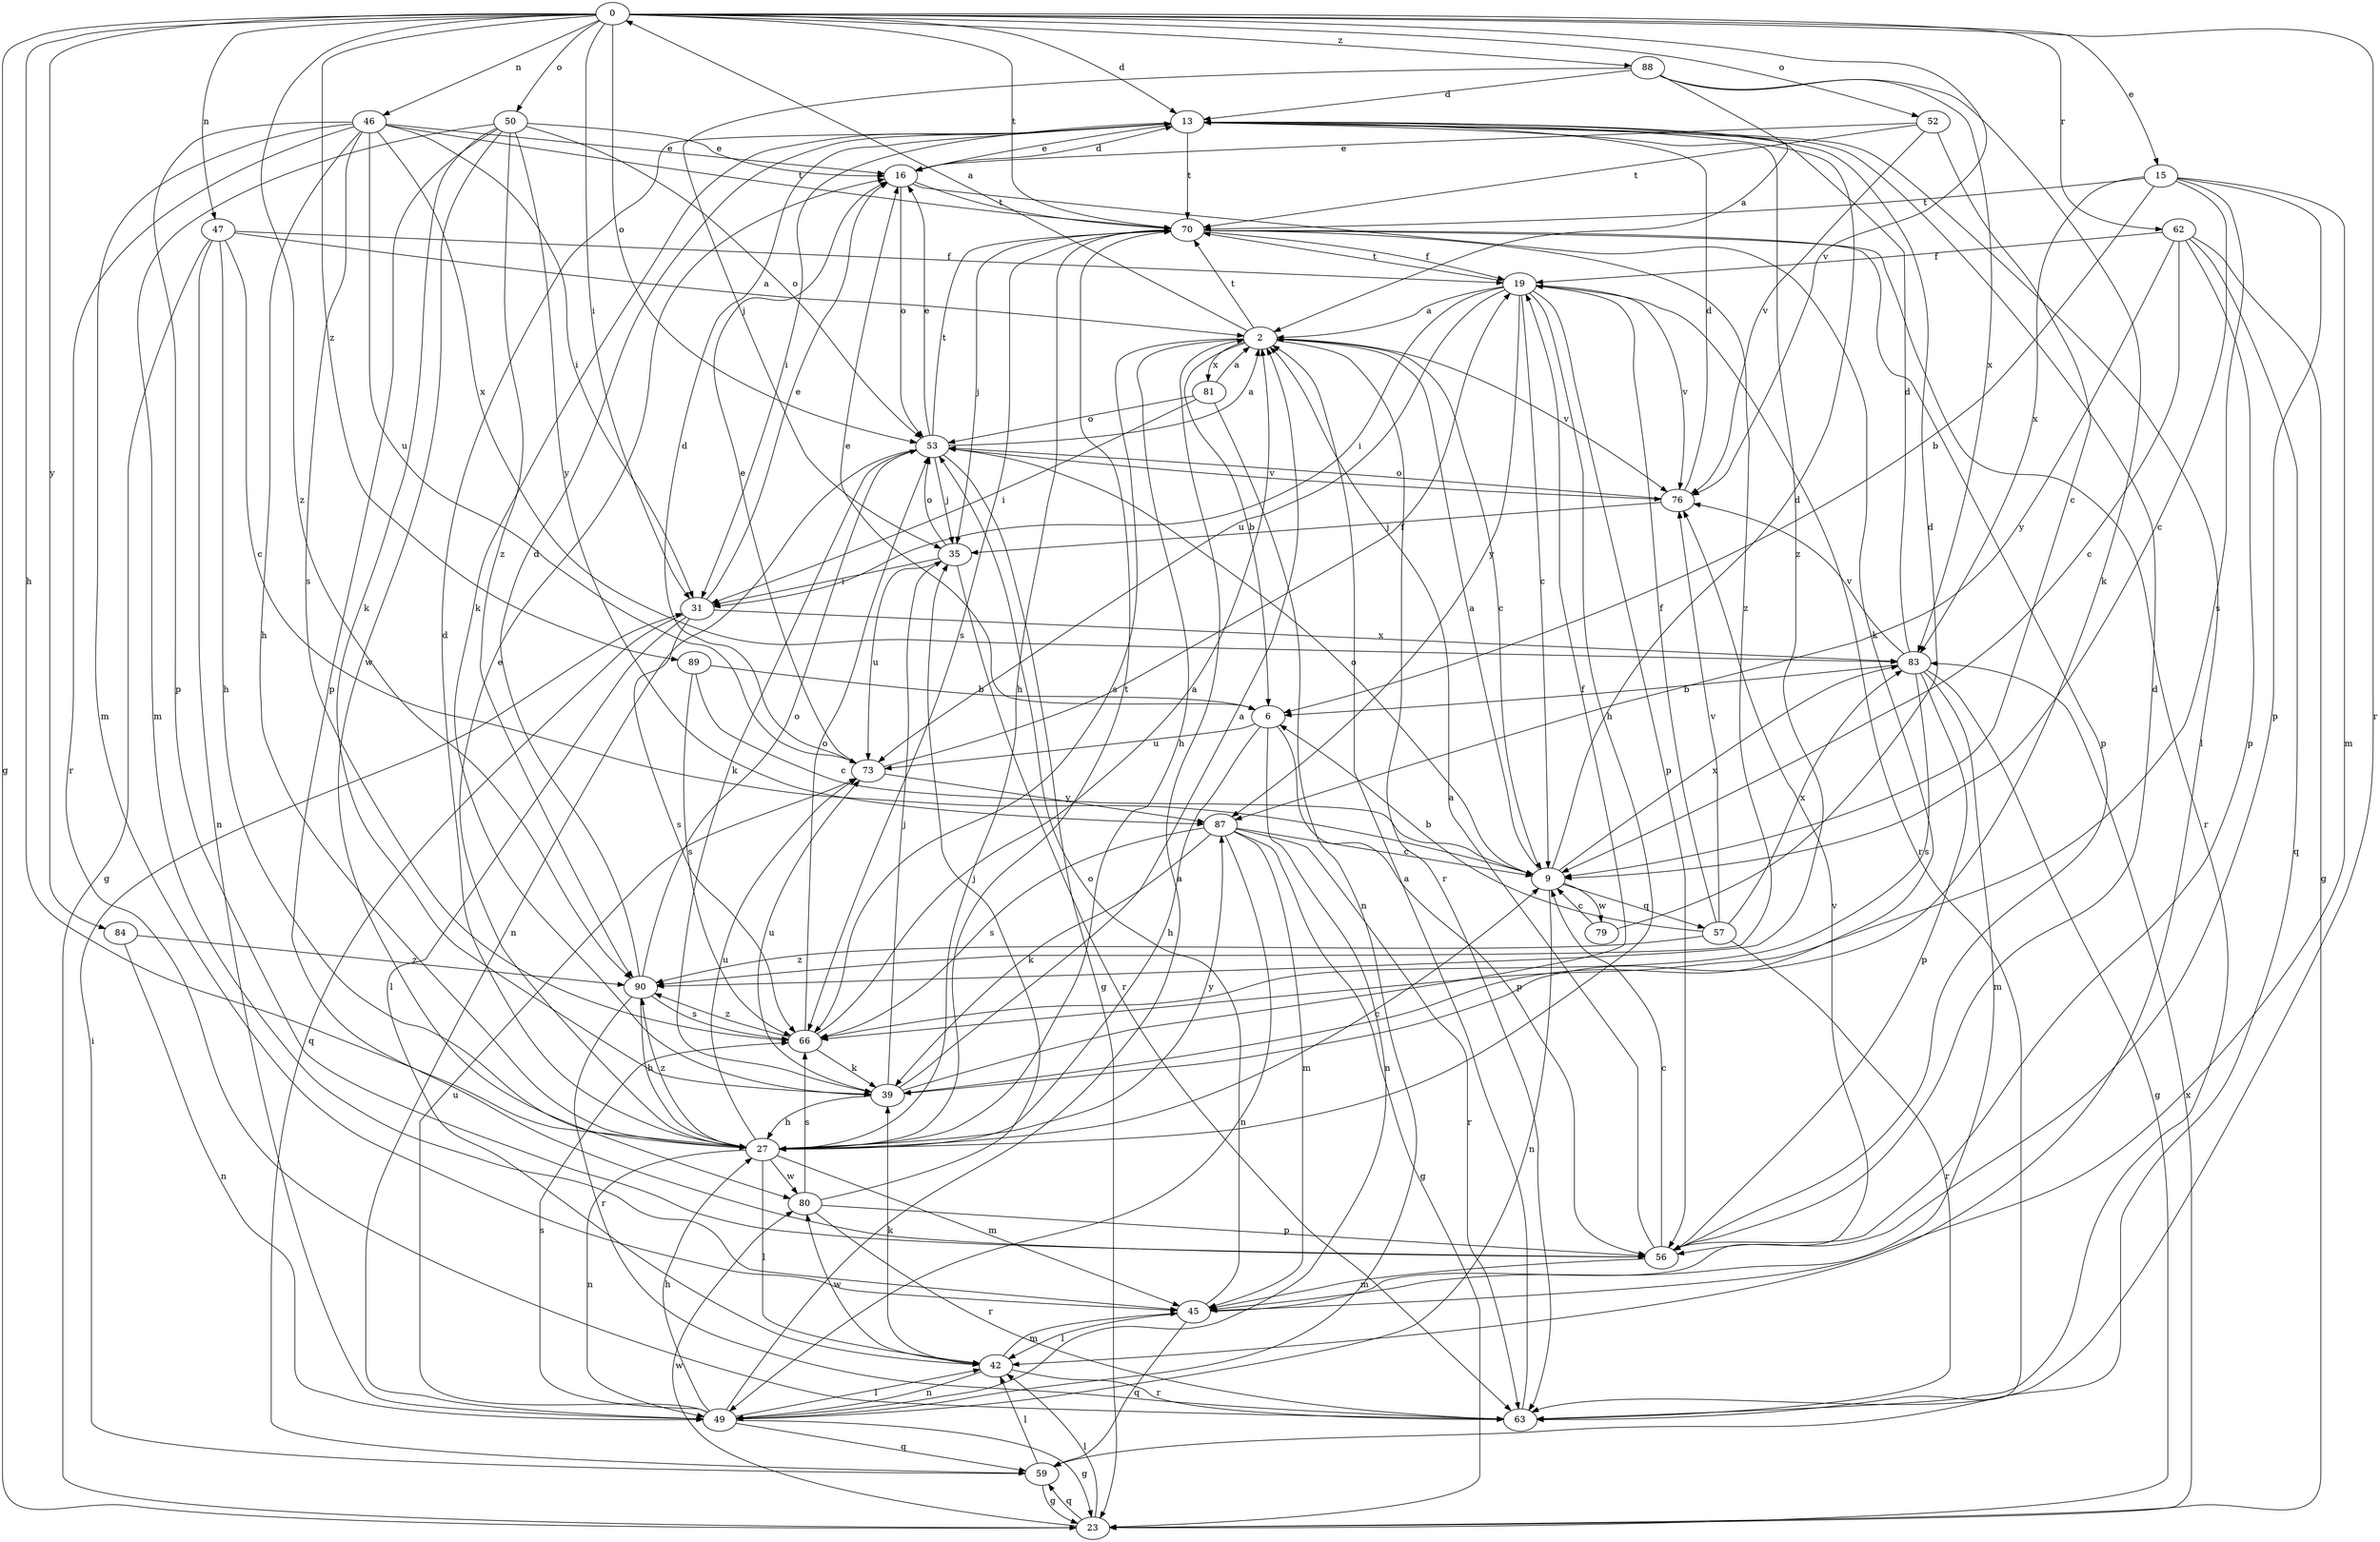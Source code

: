 strict digraph  {
0;
2;
6;
9;
13;
15;
16;
19;
23;
27;
31;
35;
39;
42;
45;
46;
47;
49;
50;
52;
53;
56;
57;
59;
62;
63;
66;
70;
73;
76;
79;
80;
81;
83;
84;
87;
88;
89;
90;
0 -> 13  [label=d];
0 -> 15  [label=e];
0 -> 23  [label=g];
0 -> 27  [label=h];
0 -> 31  [label=i];
0 -> 46  [label=n];
0 -> 47  [label=n];
0 -> 50  [label=o];
0 -> 52  [label=o];
0 -> 53  [label=o];
0 -> 62  [label=r];
0 -> 63  [label=r];
0 -> 70  [label=t];
0 -> 76  [label=v];
0 -> 84  [label=y];
0 -> 88  [label=z];
0 -> 89  [label=z];
0 -> 90  [label=z];
2 -> 0  [label=a];
2 -> 6  [label=b];
2 -> 9  [label=c];
2 -> 27  [label=h];
2 -> 63  [label=r];
2 -> 66  [label=s];
2 -> 70  [label=t];
2 -> 76  [label=v];
2 -> 81  [label=x];
6 -> 16  [label=e];
6 -> 27  [label=h];
6 -> 49  [label=n];
6 -> 56  [label=p];
6 -> 73  [label=u];
9 -> 2  [label=a];
9 -> 13  [label=d];
9 -> 49  [label=n];
9 -> 53  [label=o];
9 -> 57  [label=q];
9 -> 79  [label=w];
9 -> 83  [label=x];
13 -> 16  [label=e];
13 -> 31  [label=i];
13 -> 39  [label=k];
13 -> 42  [label=l];
13 -> 70  [label=t];
13 -> 90  [label=z];
15 -> 6  [label=b];
15 -> 9  [label=c];
15 -> 45  [label=m];
15 -> 56  [label=p];
15 -> 66  [label=s];
15 -> 70  [label=t];
15 -> 83  [label=x];
16 -> 13  [label=d];
16 -> 39  [label=k];
16 -> 53  [label=o];
16 -> 70  [label=t];
19 -> 2  [label=a];
19 -> 9  [label=c];
19 -> 27  [label=h];
19 -> 31  [label=i];
19 -> 56  [label=p];
19 -> 63  [label=r];
19 -> 70  [label=t];
19 -> 73  [label=u];
19 -> 76  [label=v];
19 -> 87  [label=y];
23 -> 42  [label=l];
23 -> 59  [label=q];
23 -> 80  [label=w];
23 -> 83  [label=x];
27 -> 9  [label=c];
27 -> 13  [label=d];
27 -> 16  [label=e];
27 -> 42  [label=l];
27 -> 45  [label=m];
27 -> 49  [label=n];
27 -> 70  [label=t];
27 -> 73  [label=u];
27 -> 80  [label=w];
27 -> 87  [label=y];
27 -> 90  [label=z];
31 -> 16  [label=e];
31 -> 42  [label=l];
31 -> 59  [label=q];
31 -> 66  [label=s];
31 -> 83  [label=x];
35 -> 31  [label=i];
35 -> 53  [label=o];
35 -> 63  [label=r];
35 -> 73  [label=u];
39 -> 2  [label=a];
39 -> 19  [label=f];
39 -> 27  [label=h];
39 -> 35  [label=j];
39 -> 73  [label=u];
42 -> 39  [label=k];
42 -> 45  [label=m];
42 -> 49  [label=n];
42 -> 63  [label=r];
42 -> 80  [label=w];
45 -> 42  [label=l];
45 -> 53  [label=o];
45 -> 59  [label=q];
45 -> 76  [label=v];
46 -> 16  [label=e];
46 -> 27  [label=h];
46 -> 31  [label=i];
46 -> 45  [label=m];
46 -> 56  [label=p];
46 -> 63  [label=r];
46 -> 66  [label=s];
46 -> 70  [label=t];
46 -> 73  [label=u];
46 -> 83  [label=x];
47 -> 2  [label=a];
47 -> 9  [label=c];
47 -> 19  [label=f];
47 -> 23  [label=g];
47 -> 27  [label=h];
47 -> 49  [label=n];
49 -> 2  [label=a];
49 -> 23  [label=g];
49 -> 27  [label=h];
49 -> 42  [label=l];
49 -> 59  [label=q];
49 -> 66  [label=s];
49 -> 73  [label=u];
50 -> 16  [label=e];
50 -> 39  [label=k];
50 -> 45  [label=m];
50 -> 53  [label=o];
50 -> 56  [label=p];
50 -> 80  [label=w];
50 -> 87  [label=y];
50 -> 90  [label=z];
52 -> 9  [label=c];
52 -> 16  [label=e];
52 -> 70  [label=t];
52 -> 76  [label=v];
53 -> 2  [label=a];
53 -> 16  [label=e];
53 -> 23  [label=g];
53 -> 35  [label=j];
53 -> 39  [label=k];
53 -> 49  [label=n];
53 -> 70  [label=t];
53 -> 76  [label=v];
56 -> 2  [label=a];
56 -> 9  [label=c];
56 -> 13  [label=d];
56 -> 45  [label=m];
57 -> 6  [label=b];
57 -> 19  [label=f];
57 -> 63  [label=r];
57 -> 76  [label=v];
57 -> 83  [label=x];
57 -> 90  [label=z];
59 -> 23  [label=g];
59 -> 31  [label=i];
59 -> 42  [label=l];
62 -> 9  [label=c];
62 -> 19  [label=f];
62 -> 23  [label=g];
62 -> 56  [label=p];
62 -> 59  [label=q];
62 -> 87  [label=y];
63 -> 2  [label=a];
66 -> 2  [label=a];
66 -> 39  [label=k];
66 -> 53  [label=o];
66 -> 90  [label=z];
70 -> 19  [label=f];
70 -> 27  [label=h];
70 -> 35  [label=j];
70 -> 56  [label=p];
70 -> 63  [label=r];
70 -> 66  [label=s];
70 -> 90  [label=z];
73 -> 13  [label=d];
73 -> 16  [label=e];
73 -> 19  [label=f];
73 -> 87  [label=y];
76 -> 13  [label=d];
76 -> 35  [label=j];
76 -> 53  [label=o];
79 -> 9  [label=c];
79 -> 13  [label=d];
80 -> 35  [label=j];
80 -> 56  [label=p];
80 -> 63  [label=r];
80 -> 66  [label=s];
81 -> 2  [label=a];
81 -> 31  [label=i];
81 -> 49  [label=n];
81 -> 53  [label=o];
83 -> 6  [label=b];
83 -> 13  [label=d];
83 -> 23  [label=g];
83 -> 45  [label=m];
83 -> 56  [label=p];
83 -> 66  [label=s];
83 -> 76  [label=v];
84 -> 49  [label=n];
84 -> 90  [label=z];
87 -> 9  [label=c];
87 -> 23  [label=g];
87 -> 39  [label=k];
87 -> 45  [label=m];
87 -> 49  [label=n];
87 -> 63  [label=r];
87 -> 66  [label=s];
88 -> 2  [label=a];
88 -> 13  [label=d];
88 -> 35  [label=j];
88 -> 39  [label=k];
88 -> 83  [label=x];
89 -> 6  [label=b];
89 -> 9  [label=c];
89 -> 66  [label=s];
90 -> 13  [label=d];
90 -> 27  [label=h];
90 -> 53  [label=o];
90 -> 63  [label=r];
90 -> 66  [label=s];
}
